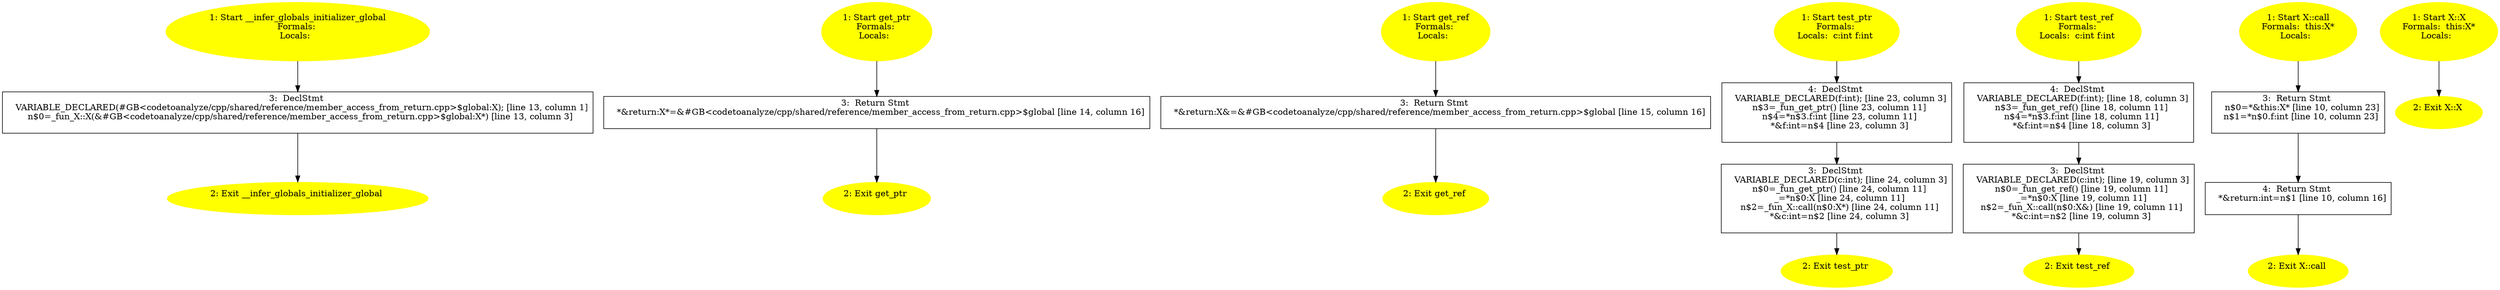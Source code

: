 /* @generated */
digraph cfg {
"__infer_globals_initializer_globa.bdc08c089842ce08_1" [label="1: Start __infer_globals_initializer_global\nFormals: \nLocals:  \n  " color=yellow style=filled]
	

	 "__infer_globals_initializer_globa.bdc08c089842ce08_1" -> "__infer_globals_initializer_globa.bdc08c089842ce08_3" ;
"__infer_globals_initializer_globa.bdc08c089842ce08_2" [label="2: Exit __infer_globals_initializer_global \n  " color=yellow style=filled]
	

"__infer_globals_initializer_globa.bdc08c089842ce08_3" [label="3:  DeclStmt \n   VARIABLE_DECLARED(#GB<codetoanalyze/cpp/shared/reference/member_access_from_return.cpp>$global:X); [line 13, column 1]\n  n$0=_fun_X::X(&#GB<codetoanalyze/cpp/shared/reference/member_access_from_return.cpp>$global:X*) [line 13, column 3]\n " shape="box"]
	

	 "__infer_globals_initializer_globa.bdc08c089842ce08_3" -> "__infer_globals_initializer_globa.bdc08c089842ce08_2" ;
"get_ptr#548333400578323912.5cb5eba6c7605ca7_1" [label="1: Start get_ptr\nFormals: \nLocals:  \n  " color=yellow style=filled]
	

	 "get_ptr#548333400578323912.5cb5eba6c7605ca7_1" -> "get_ptr#548333400578323912.5cb5eba6c7605ca7_3" ;
"get_ptr#548333400578323912.5cb5eba6c7605ca7_2" [label="2: Exit get_ptr \n  " color=yellow style=filled]
	

"get_ptr#548333400578323912.5cb5eba6c7605ca7_3" [label="3:  Return Stmt \n   *&return:X*=&#GB<codetoanalyze/cpp/shared/reference/member_access_from_return.cpp>$global [line 14, column 16]\n " shape="box"]
	

	 "get_ptr#548333400578323912.5cb5eba6c7605ca7_3" -> "get_ptr#548333400578323912.5cb5eba6c7605ca7_2" ;
"get_ref#3760753509995480941.1a9482316aa67c38_1" [label="1: Start get_ref\nFormals: \nLocals:  \n  " color=yellow style=filled]
	

	 "get_ref#3760753509995480941.1a9482316aa67c38_1" -> "get_ref#3760753509995480941.1a9482316aa67c38_3" ;
"get_ref#3760753509995480941.1a9482316aa67c38_2" [label="2: Exit get_ref \n  " color=yellow style=filled]
	

"get_ref#3760753509995480941.1a9482316aa67c38_3" [label="3:  Return Stmt \n   *&return:X&=&#GB<codetoanalyze/cpp/shared/reference/member_access_from_return.cpp>$global [line 15, column 16]\n " shape="box"]
	

	 "get_ref#3760753509995480941.1a9482316aa67c38_3" -> "get_ref#3760753509995480941.1a9482316aa67c38_2" ;
"test_ptr#11416786403465510397.fe356f46dccde554_1" [label="1: Start test_ptr\nFormals: \nLocals:  c:int f:int \n  " color=yellow style=filled]
	

	 "test_ptr#11416786403465510397.fe356f46dccde554_1" -> "test_ptr#11416786403465510397.fe356f46dccde554_4" ;
"test_ptr#11416786403465510397.fe356f46dccde554_2" [label="2: Exit test_ptr \n  " color=yellow style=filled]
	

"test_ptr#11416786403465510397.fe356f46dccde554_3" [label="3:  DeclStmt \n   VARIABLE_DECLARED(c:int); [line 24, column 3]\n  n$0=_fun_get_ptr() [line 24, column 11]\n  _=*n$0:X [line 24, column 11]\n  n$2=_fun_X::call(n$0:X*) [line 24, column 11]\n  *&c:int=n$2 [line 24, column 3]\n " shape="box"]
	

	 "test_ptr#11416786403465510397.fe356f46dccde554_3" -> "test_ptr#11416786403465510397.fe356f46dccde554_2" ;
"test_ptr#11416786403465510397.fe356f46dccde554_4" [label="4:  DeclStmt \n   VARIABLE_DECLARED(f:int); [line 23, column 3]\n  n$3=_fun_get_ptr() [line 23, column 11]\n  n$4=*n$3.f:int [line 23, column 11]\n  *&f:int=n$4 [line 23, column 3]\n " shape="box"]
	

	 "test_ptr#11416786403465510397.fe356f46dccde554_4" -> "test_ptr#11416786403465510397.fe356f46dccde554_3" ;
"test_ref#7021555814503032268.9c735d5eedd26e30_1" [label="1: Start test_ref\nFormals: \nLocals:  c:int f:int \n  " color=yellow style=filled]
	

	 "test_ref#7021555814503032268.9c735d5eedd26e30_1" -> "test_ref#7021555814503032268.9c735d5eedd26e30_4" ;
"test_ref#7021555814503032268.9c735d5eedd26e30_2" [label="2: Exit test_ref \n  " color=yellow style=filled]
	

"test_ref#7021555814503032268.9c735d5eedd26e30_3" [label="3:  DeclStmt \n   VARIABLE_DECLARED(c:int); [line 19, column 3]\n  n$0=_fun_get_ref() [line 19, column 11]\n  _=*n$0:X [line 19, column 11]\n  n$2=_fun_X::call(n$0:X&) [line 19, column 11]\n  *&c:int=n$2 [line 19, column 3]\n " shape="box"]
	

	 "test_ref#7021555814503032268.9c735d5eedd26e30_3" -> "test_ref#7021555814503032268.9c735d5eedd26e30_2" ;
"test_ref#7021555814503032268.9c735d5eedd26e30_4" [label="4:  DeclStmt \n   VARIABLE_DECLARED(f:int); [line 18, column 3]\n  n$3=_fun_get_ref() [line 18, column 11]\n  n$4=*n$3.f:int [line 18, column 11]\n  *&f:int=n$4 [line 18, column 3]\n " shape="box"]
	

	 "test_ref#7021555814503032268.9c735d5eedd26e30_4" -> "test_ref#7021555814503032268.9c735d5eedd26e30_3" ;
"call#X#(5770224879682844394).d055b894c8e89eaf_1" [label="1: Start X::call\nFormals:  this:X*\nLocals:  \n  " color=yellow style=filled]
	

	 "call#X#(5770224879682844394).d055b894c8e89eaf_1" -> "call#X#(5770224879682844394).d055b894c8e89eaf_3" ;
"call#X#(5770224879682844394).d055b894c8e89eaf_2" [label="2: Exit X::call \n  " color=yellow style=filled]
	

"call#X#(5770224879682844394).d055b894c8e89eaf_3" [label="3:  Return Stmt \n   n$0=*&this:X* [line 10, column 23]\n  n$1=*n$0.f:int [line 10, column 23]\n " shape="box"]
	

	 "call#X#(5770224879682844394).d055b894c8e89eaf_3" -> "call#X#(5770224879682844394).d055b894c8e89eaf_4" ;
"call#X#(5770224879682844394).d055b894c8e89eaf_4" [label="4:  Return Stmt \n   *&return:int=n$1 [line 10, column 16]\n " shape="box"]
	

	 "call#X#(5770224879682844394).d055b894c8e89eaf_4" -> "call#X#(5770224879682844394).d055b894c8e89eaf_2" ;
"X#X#{5585564522356237825}.f0691bf51109589e_1" [label="1: Start X::X\nFormals:  this:X*\nLocals:  \n  " color=yellow style=filled]
	

	 "X#X#{5585564522356237825}.f0691bf51109589e_1" -> "X#X#{5585564522356237825}.f0691bf51109589e_2" ;
"X#X#{5585564522356237825}.f0691bf51109589e_2" [label="2: Exit X::X \n  " color=yellow style=filled]
	

}
